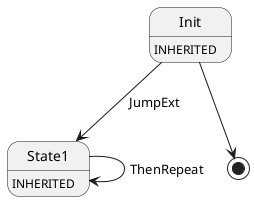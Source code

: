 @startuml
Init : INHERITED
Init --> State1 : JumpExt
Init --> [*]
State1 : INHERITED
State1 --> State1 : ThenRepeat
@enduml
